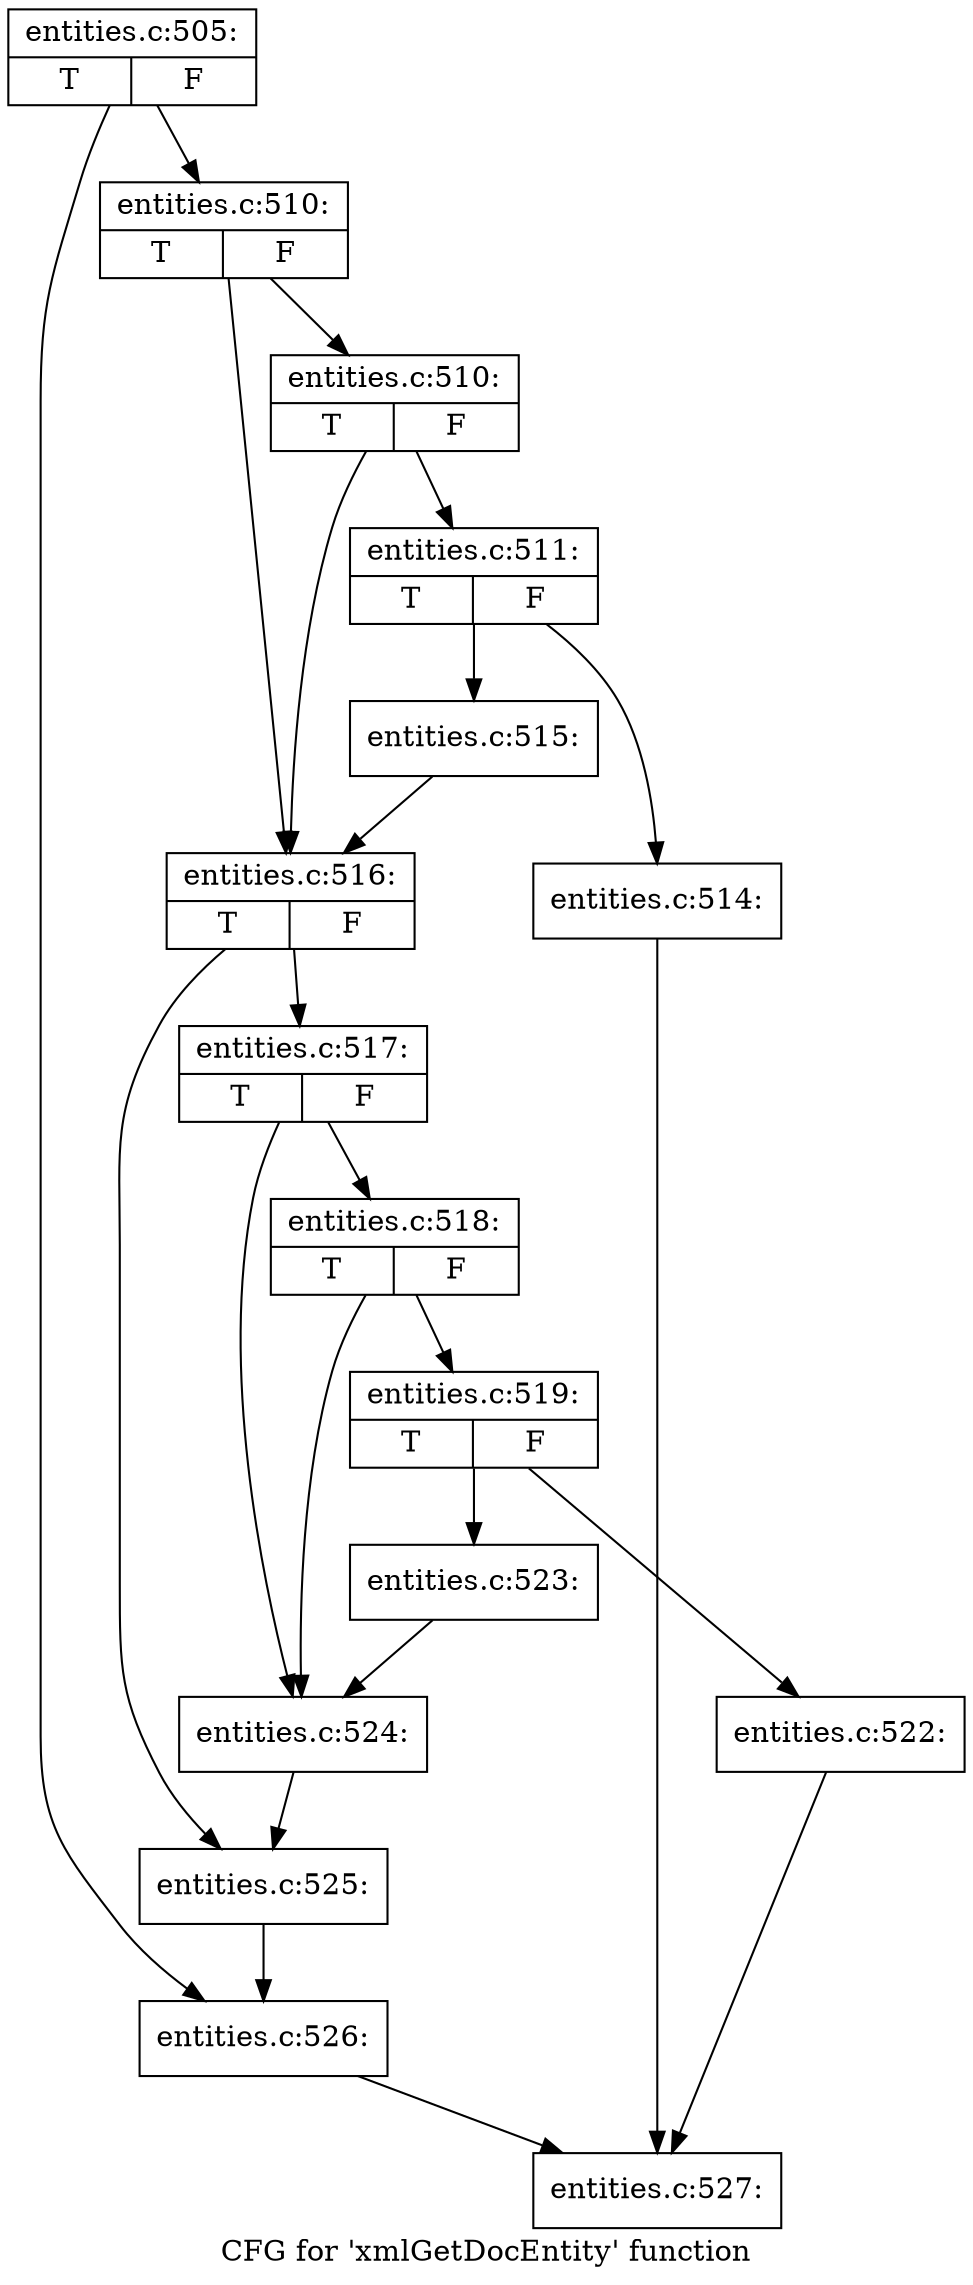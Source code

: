 digraph "CFG for 'xmlGetDocEntity' function" {
	label="CFG for 'xmlGetDocEntity' function";

	Node0x4b20090 [shape=record,label="{entities.c:505:|{<s0>T|<s1>F}}"];
	Node0x4b20090 -> Node0x4b23d90;
	Node0x4b20090 -> Node0x4b23de0;
	Node0x4b23d90 [shape=record,label="{entities.c:510:|{<s0>T|<s1>F}}"];
	Node0x4b23d90 -> Node0x4b24240;
	Node0x4b23d90 -> Node0x4b241f0;
	Node0x4b24240 [shape=record,label="{entities.c:510:|{<s0>T|<s1>F}}"];
	Node0x4b24240 -> Node0x4b241a0;
	Node0x4b24240 -> Node0x4b241f0;
	Node0x4b241a0 [shape=record,label="{entities.c:511:|{<s0>T|<s1>F}}"];
	Node0x4b241a0 -> Node0x4b25250;
	Node0x4b241a0 -> Node0x4b252a0;
	Node0x4b25250 [shape=record,label="{entities.c:514:}"];
	Node0x4b25250 -> Node0x4b23150;
	Node0x4b252a0 [shape=record,label="{entities.c:515:}"];
	Node0x4b252a0 -> Node0x4b241f0;
	Node0x4b241f0 [shape=record,label="{entities.c:516:|{<s0>T|<s1>F}}"];
	Node0x4b241f0 -> Node0x4b258b0;
	Node0x4b241f0 -> Node0x4b25900;
	Node0x4b258b0 [shape=record,label="{entities.c:517:|{<s0>T|<s1>F}}"];
	Node0x4b258b0 -> Node0x4b25ed0;
	Node0x4b258b0 -> Node0x4b25e80;
	Node0x4b25ed0 [shape=record,label="{entities.c:518:|{<s0>T|<s1>F}}"];
	Node0x4b25ed0 -> Node0x4b25e30;
	Node0x4b25ed0 -> Node0x4b25e80;
	Node0x4b25e30 [shape=record,label="{entities.c:519:|{<s0>T|<s1>F}}"];
	Node0x4b25e30 -> Node0x4b26ec0;
	Node0x4b25e30 -> Node0x4b26f10;
	Node0x4b26ec0 [shape=record,label="{entities.c:522:}"];
	Node0x4b26ec0 -> Node0x4b23150;
	Node0x4b26f10 [shape=record,label="{entities.c:523:}"];
	Node0x4b26f10 -> Node0x4b25e80;
	Node0x4b25e80 [shape=record,label="{entities.c:524:}"];
	Node0x4b25e80 -> Node0x4b25900;
	Node0x4b25900 [shape=record,label="{entities.c:525:}"];
	Node0x4b25900 -> Node0x4b23de0;
	Node0x4b23de0 [shape=record,label="{entities.c:526:}"];
	Node0x4b23de0 -> Node0x4b23150;
	Node0x4b23150 [shape=record,label="{entities.c:527:}"];
}
